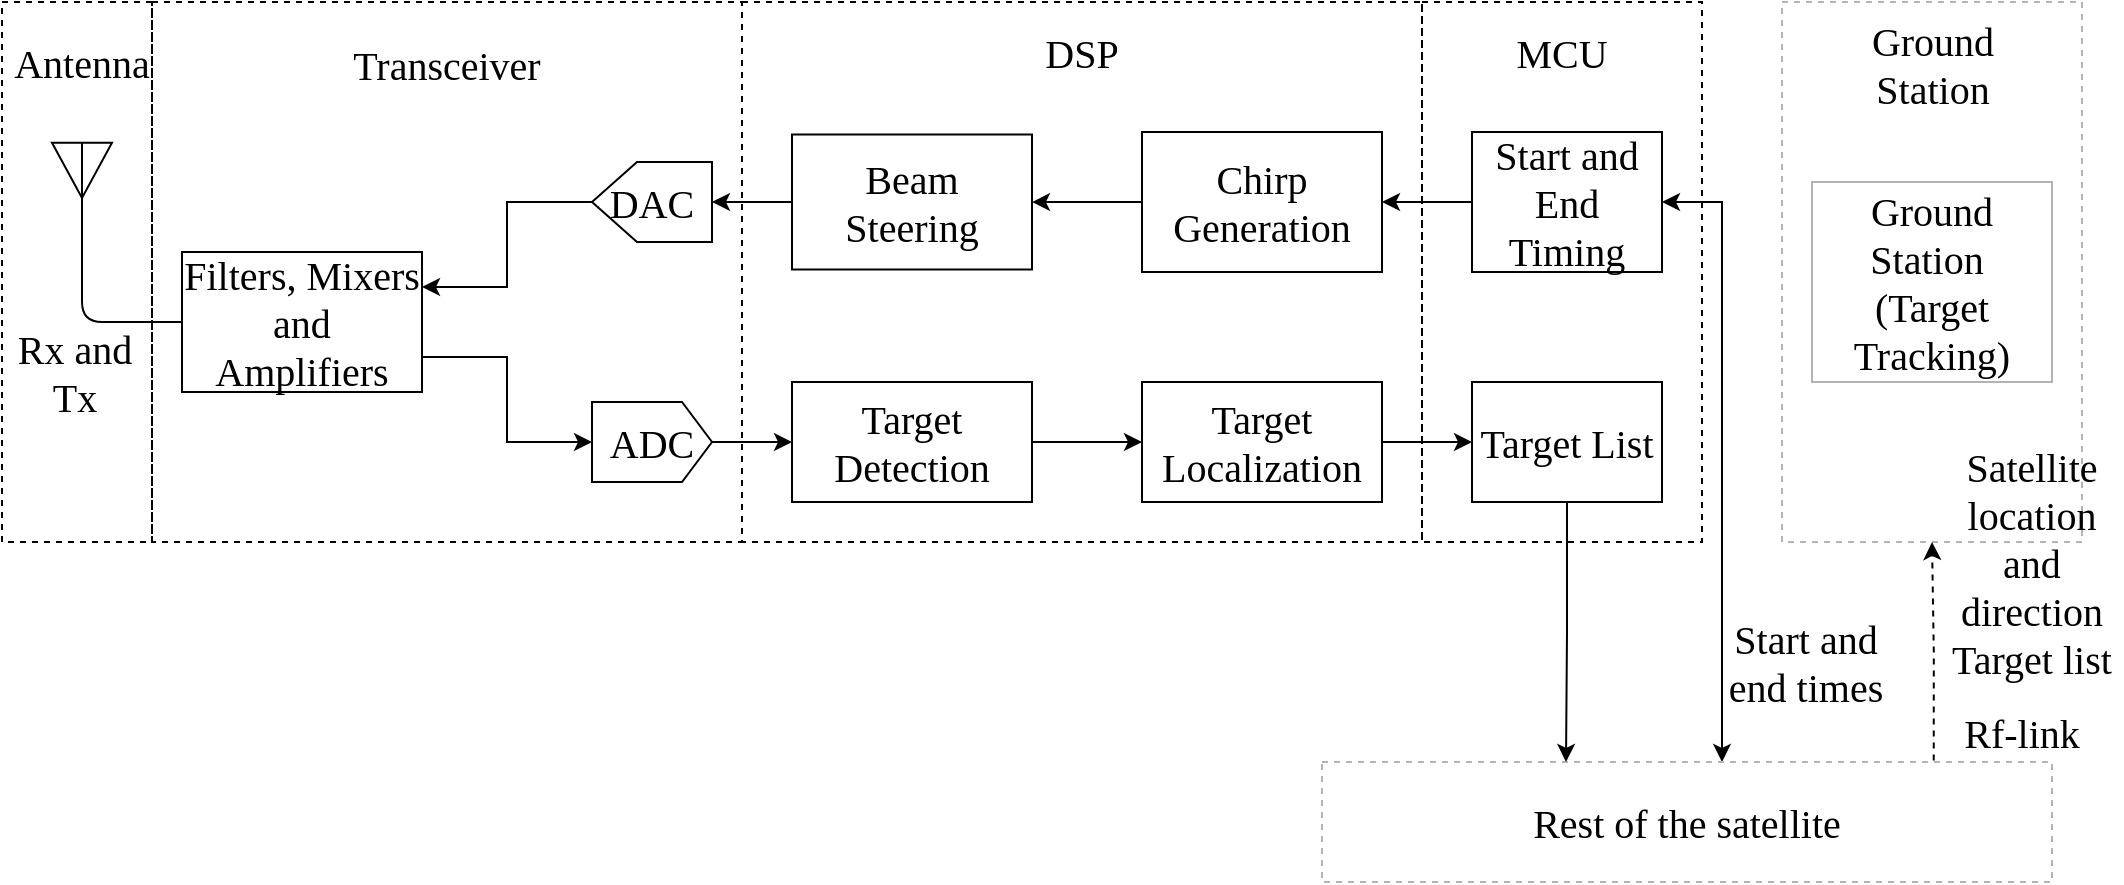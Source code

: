<mxfile version="28.2.5">
  <diagram name="Page-1" id="DmDMtnHoKGEEPrb4R5d2">
    <mxGraphModel dx="1226" dy="675" grid="1" gridSize="10" guides="1" tooltips="1" connect="1" arrows="1" fold="1" page="1" pageScale="1" pageWidth="1169" pageHeight="1654" math="0" shadow="0">
      <root>
        <mxCell id="0" />
        <mxCell id="1" parent="0" />
        <mxCell id="UD4fD5zQZRy7qfz5CYqL-32" value="" style="rounded=0;whiteSpace=wrap;html=1;fillColor=none;dashed=1;fontFamily=modern;fontSource=https%3A%2F%2Fsourceforge.net%2Fprojects%2Fcm-unicode%2F;strokeColor=#B3B3B3;fontSize=20;" parent="1" vertex="1">
          <mxGeometry x="950" y="130" width="150" height="270" as="geometry" />
        </mxCell>
        <mxCell id="UD4fD5zQZRy7qfz5CYqL-31" value="" style="rounded=0;whiteSpace=wrap;html=1;fillColor=none;dashed=1;fontFamily=modern;fontSource=https%3A%2F%2Fsourceforge.net%2Fprojects%2Fcm-unicode%2F;fontSize=20;" parent="1" vertex="1">
          <mxGeometry x="770" y="130" width="140" height="270" as="geometry" />
        </mxCell>
        <mxCell id="UD4fD5zQZRy7qfz5CYqL-30" value="" style="rounded=0;whiteSpace=wrap;html=1;fillColor=none;dashed=1;fontFamily=modern;fontSource=https%3A%2F%2Fsourceforge.net%2Fprojects%2Fcm-unicode%2F;fontSize=20;" parent="1" vertex="1">
          <mxGeometry x="430" y="130" width="340" height="270" as="geometry" />
        </mxCell>
        <mxCell id="UD4fD5zQZRy7qfz5CYqL-29" value="" style="rounded=0;whiteSpace=wrap;html=1;fillColor=none;dashed=1;fontFamily=modern;fontSource=https%3A%2F%2Fsourceforge.net%2Fprojects%2Fcm-unicode%2F;fontSize=20;" parent="1" vertex="1">
          <mxGeometry x="135" y="130" width="295" height="270" as="geometry" />
        </mxCell>
        <mxCell id="UD4fD5zQZRy7qfz5CYqL-28" value="" style="rounded=0;whiteSpace=wrap;html=1;fillColor=none;dashed=1;fontFamily=modern;fontSource=https%3A%2F%2Fsourceforge.net%2Fprojects%2Fcm-unicode%2F;fontSize=20;" parent="1" vertex="1">
          <mxGeometry x="60" y="130" width="75" height="270" as="geometry" />
        </mxCell>
        <mxCell id="UD4fD5zQZRy7qfz5CYqL-1" value="" style="verticalLabelPosition=bottom;shadow=0;dashed=0;align=center;html=1;verticalAlign=top;shape=mxgraph.electrical.radio.aerial_-_antenna_2;fontFamily=modern;fontSource=https%3A%2F%2Fsourceforge.net%2Fprojects%2Fcm-unicode%2F;fontSize=20;" parent="1" vertex="1">
          <mxGeometry x="85" y="200" width="30" height="70" as="geometry" />
        </mxCell>
        <mxCell id="UD4fD5zQZRy7qfz5CYqL-16" style="edgeStyle=orthogonalEdgeStyle;rounded=0;orthogonalLoop=1;jettySize=auto;html=1;exitX=1;exitY=0.75;exitDx=0;exitDy=0;entryX=0.5;entryY=0;entryDx=0;entryDy=0;fontFamily=modern;fontSource=https%3A%2F%2Fsourceforge.net%2Fprojects%2Fcm-unicode%2F;fontSize=20;" parent="1" source="UD4fD5zQZRy7qfz5CYqL-2" target="UD4fD5zQZRy7qfz5CYqL-7" edge="1">
          <mxGeometry relative="1" as="geometry" />
        </mxCell>
        <mxCell id="UD4fD5zQZRy7qfz5CYqL-2" value="Filters, Mixers and Amplifiers" style="rounded=0;whiteSpace=wrap;html=1;fontFamily=modern;fontSource=https%3A%2F%2Fsourceforge.net%2Fprojects%2Fcm-unicode%2F;fontSize=20;" parent="1" vertex="1">
          <mxGeometry x="150" y="255" width="120" height="70" as="geometry" />
        </mxCell>
        <mxCell id="UD4fD5zQZRy7qfz5CYqL-11" style="edgeStyle=orthogonalEdgeStyle;rounded=0;orthogonalLoop=1;jettySize=auto;html=1;exitX=0;exitY=0.5;exitDx=0;exitDy=0;entryX=0.5;entryY=0;entryDx=0;entryDy=0;fontFamily=modern;fontSource=https%3A%2F%2Fsourceforge.net%2Fprojects%2Fcm-unicode%2F;fontSize=20;" parent="1" source="UD4fD5zQZRy7qfz5CYqL-3" target="UD4fD5zQZRy7qfz5CYqL-6" edge="1">
          <mxGeometry relative="1" as="geometry" />
        </mxCell>
        <mxCell id="UD4fD5zQZRy7qfz5CYqL-3" value="Beam Steering" style="rounded=0;whiteSpace=wrap;html=1;fontFamily=modern;fontSource=https%3A%2F%2Fsourceforge.net%2Fprojects%2Fcm-unicode%2F;fontSize=20;" parent="1" vertex="1">
          <mxGeometry x="455" y="196.25" width="120" height="67.5" as="geometry" />
        </mxCell>
        <mxCell id="UD4fD5zQZRy7qfz5CYqL-17" style="edgeStyle=orthogonalEdgeStyle;rounded=0;orthogonalLoop=1;jettySize=auto;html=1;exitX=0;exitY=0.5;exitDx=0;exitDy=0;fontFamily=modern;fontSource=https%3A%2F%2Fsourceforge.net%2Fprojects%2Fcm-unicode%2F;fontSize=20;" parent="1" source="UD4fD5zQZRy7qfz5CYqL-4" target="UD4fD5zQZRy7qfz5CYqL-3" edge="1">
          <mxGeometry relative="1" as="geometry" />
        </mxCell>
        <mxCell id="UD4fD5zQZRy7qfz5CYqL-4" value="Chirp Generation" style="rounded=0;whiteSpace=wrap;html=1;fontFamily=modern;fontSource=https%3A%2F%2Fsourceforge.net%2Fprojects%2Fcm-unicode%2F;fontSize=20;" parent="1" vertex="1">
          <mxGeometry x="630" y="195" width="120" height="70" as="geometry" />
        </mxCell>
        <mxCell id="UD4fD5zQZRy7qfz5CYqL-20" style="edgeStyle=orthogonalEdgeStyle;rounded=0;orthogonalLoop=1;jettySize=auto;html=1;exitX=1;exitY=0.5;exitDx=0;exitDy=0;entryX=0;entryY=0.5;entryDx=0;entryDy=0;fontFamily=modern;fontSource=https%3A%2F%2Fsourceforge.net%2Fprojects%2Fcm-unicode%2F;fontSize=20;" parent="1" source="UD4fD5zQZRy7qfz5CYqL-5" target="UD4fD5zQZRy7qfz5CYqL-19" edge="1">
          <mxGeometry relative="1" as="geometry" />
        </mxCell>
        <mxCell id="UD4fD5zQZRy7qfz5CYqL-5" value="Target Detection" style="rounded=0;whiteSpace=wrap;html=1;fontFamily=modern;fontSource=https%3A%2F%2Fsourceforge.net%2Fprojects%2Fcm-unicode%2F;fontSize=20;" parent="1" vertex="1">
          <mxGeometry x="455" y="320" width="120" height="60" as="geometry" />
        </mxCell>
        <mxCell id="UD4fD5zQZRy7qfz5CYqL-15" style="edgeStyle=orthogonalEdgeStyle;rounded=0;orthogonalLoop=1;jettySize=auto;html=1;exitX=0.5;exitY=1;exitDx=0;exitDy=0;entryX=1;entryY=0.25;entryDx=0;entryDy=0;fontFamily=modern;fontSource=https%3A%2F%2Fsourceforge.net%2Fprojects%2Fcm-unicode%2F;fontSize=20;" parent="1" source="UD4fD5zQZRy7qfz5CYqL-6" target="UD4fD5zQZRy7qfz5CYqL-2" edge="1">
          <mxGeometry relative="1" as="geometry" />
        </mxCell>
        <mxCell id="UD4fD5zQZRy7qfz5CYqL-6" value="" style="shape=offPageConnector;whiteSpace=wrap;html=1;direction=south;fontFamily=modern;fontSource=https%3A%2F%2Fsourceforge.net%2Fprojects%2Fcm-unicode%2F;fontSize=20;" parent="1" vertex="1">
          <mxGeometry x="355" y="210" width="60" height="40" as="geometry" />
        </mxCell>
        <mxCell id="UD4fD5zQZRy7qfz5CYqL-18" style="edgeStyle=orthogonalEdgeStyle;rounded=0;orthogonalLoop=1;jettySize=auto;html=1;exitX=0.5;exitY=1;exitDx=0;exitDy=0;entryX=0;entryY=0.5;entryDx=0;entryDy=0;fontFamily=modern;fontSource=https%3A%2F%2Fsourceforge.net%2Fprojects%2Fcm-unicode%2F;fontSize=20;" parent="1" source="UD4fD5zQZRy7qfz5CYqL-7" target="UD4fD5zQZRy7qfz5CYqL-5" edge="1">
          <mxGeometry relative="1" as="geometry" />
        </mxCell>
        <mxCell id="UD4fD5zQZRy7qfz5CYqL-7" value="" style="shape=offPageConnector;whiteSpace=wrap;html=1;direction=north;size=0.25;fontFamily=modern;fontSource=https%3A%2F%2Fsourceforge.net%2Fprojects%2Fcm-unicode%2F;fontSize=20;" parent="1" vertex="1">
          <mxGeometry x="355" y="330" width="60" height="40" as="geometry" />
        </mxCell>
        <mxCell id="UD4fD5zQZRy7qfz5CYqL-8" value="DAC" style="text;html=1;align=center;verticalAlign=middle;whiteSpace=wrap;rounded=0;fontFamily=modern;fontSource=https%3A%2F%2Fsourceforge.net%2Fprojects%2Fcm-unicode%2F;fontSize=20;" parent="1" vertex="1">
          <mxGeometry x="355" y="215" width="60" height="30" as="geometry" />
        </mxCell>
        <mxCell id="UD4fD5zQZRy7qfz5CYqL-9" value="ADC" style="text;html=1;align=center;verticalAlign=middle;whiteSpace=wrap;rounded=0;fontFamily=modern;fontSource=https%3A%2F%2Fsourceforge.net%2Fprojects%2Fcm-unicode%2F;fontSize=20;" parent="1" vertex="1">
          <mxGeometry x="355" y="335" width="60" height="30" as="geometry" />
        </mxCell>
        <mxCell id="UD4fD5zQZRy7qfz5CYqL-19" value="Target Localization" style="rounded=0;whiteSpace=wrap;html=1;fontFamily=modern;fontSource=https%3A%2F%2Fsourceforge.net%2Fprojects%2Fcm-unicode%2F;fontSize=20;" parent="1" vertex="1">
          <mxGeometry x="630" y="320" width="120" height="60" as="geometry" />
        </mxCell>
        <mxCell id="UD4fD5zQZRy7qfz5CYqL-22" style="edgeStyle=orthogonalEdgeStyle;rounded=1;orthogonalLoop=1;jettySize=auto;html=1;exitX=0;exitY=0.5;exitDx=0;exitDy=0;entryX=0.5;entryY=1;entryDx=0;entryDy=0;entryPerimeter=0;curved=0;endArrow=none;startFill=0;fontFamily=modern;fontSource=https%3A%2F%2Fsourceforge.net%2Fprojects%2Fcm-unicode%2F;fontSize=20;" parent="1" source="UD4fD5zQZRy7qfz5CYqL-2" target="UD4fD5zQZRy7qfz5CYqL-1" edge="1">
          <mxGeometry relative="1" as="geometry" />
        </mxCell>
        <mxCell id="UD4fD5zQZRy7qfz5CYqL-26" value="Ground Station&amp;nbsp;&lt;br&gt;(Target Tracking)" style="rounded=0;whiteSpace=wrap;html=1;fontFamily=modern;fontSource=https%3A%2F%2Fsourceforge.net%2Fprojects%2Fcm-unicode%2F;strokeColor=#B3B3B3;fontSize=20;" parent="1" vertex="1">
          <mxGeometry x="965" y="220" width="120" height="100" as="geometry" />
        </mxCell>
        <mxCell id="UD4fD5zQZRy7qfz5CYqL-33" value="Antenna" style="text;html=1;align=center;verticalAlign=middle;whiteSpace=wrap;rounded=0;fontFamily=modern;fontSource=https%3A%2F%2Fsourceforge.net%2Fprojects%2Fcm-unicode%2F;fontSize=20;" parent="1" vertex="1">
          <mxGeometry x="65" y="140" width="70" height="40" as="geometry" />
        </mxCell>
        <mxCell id="UD4fD5zQZRy7qfz5CYqL-34" value="Transceiver" style="text;html=1;align=center;verticalAlign=middle;whiteSpace=wrap;rounded=0;fontFamily=modern;fontSource=https%3A%2F%2Fsourceforge.net%2Fprojects%2Fcm-unicode%2F;fontSize=20;" parent="1" vertex="1">
          <mxGeometry x="229" y="141" width="107" height="39" as="geometry" />
        </mxCell>
        <mxCell id="UD4fD5zQZRy7qfz5CYqL-35" value="DSP" style="text;html=1;align=center;verticalAlign=middle;whiteSpace=wrap;rounded=0;fontFamily=modern;fontSource=https%3A%2F%2Fsourceforge.net%2Fprojects%2Fcm-unicode%2F;fontSize=20;" parent="1" vertex="1">
          <mxGeometry x="570" y="140" width="60" height="30" as="geometry" />
        </mxCell>
        <mxCell id="UD4fD5zQZRy7qfz5CYqL-36" value="MCU" style="text;html=1;align=center;verticalAlign=middle;whiteSpace=wrap;rounded=0;fontFamily=modern;fontSource=https%3A%2F%2Fsourceforge.net%2Fprojects%2Fcm-unicode%2F;fontSize=20;" parent="1" vertex="1">
          <mxGeometry x="810" y="140" width="60" height="30" as="geometry" />
        </mxCell>
        <mxCell id="UD4fD5zQZRy7qfz5CYqL-37" value="Ground Station" style="text;html=1;align=center;verticalAlign=middle;whiteSpace=wrap;rounded=0;fontFamily=modern;fontSource=https%3A%2F%2Fsourceforge.net%2Fprojects%2Fcm-unicode%2F;fontSize=20;" parent="1" vertex="1">
          <mxGeometry x="975.75" y="136.5" width="98.5" height="48" as="geometry" />
        </mxCell>
        <mxCell id="WBVSRewkK7RVORoQDDOq-11" style="edgeStyle=orthogonalEdgeStyle;rounded=0;orthogonalLoop=1;jettySize=auto;html=1;exitX=0.838;exitY=-0.013;exitDx=0;exitDy=0;entryX=0.5;entryY=1;entryDx=0;entryDy=0;dashed=1;fontFamily=modern;fontSource=https%3A%2F%2Fsourceforge.net%2Fprojects%2Fcm-unicode%2F;exitPerimeter=0;fontSize=20;" parent="1" source="WBVSRewkK7RVORoQDDOq-1" target="UD4fD5zQZRy7qfz5CYqL-32" edge="1">
          <mxGeometry relative="1" as="geometry">
            <Array as="points" />
          </mxGeometry>
        </mxCell>
        <mxCell id="WBVSRewkK7RVORoQDDOq-21" style="edgeStyle=orthogonalEdgeStyle;rounded=0;orthogonalLoop=1;jettySize=auto;html=1;entryX=1;entryY=0.5;entryDx=0;entryDy=0;startArrow=classic;startFill=1;fontFamily=modern;fontSource=https%3A%2F%2Fsourceforge.net%2Fprojects%2Fcm-unicode%2F;fontSize=20;" parent="1" target="WBVSRewkK7RVORoQDDOq-14" edge="1">
          <mxGeometry relative="1" as="geometry">
            <mxPoint x="920" y="510" as="sourcePoint" />
            <Array as="points">
              <mxPoint x="920" y="510" />
              <mxPoint x="920" y="230" />
            </Array>
          </mxGeometry>
        </mxCell>
        <mxCell id="WBVSRewkK7RVORoQDDOq-1" value="Rest of the satellite" style="rounded=0;whiteSpace=wrap;html=1;dashed=1;fontFamily=modern;fontSource=https%3A%2F%2Fsourceforge.net%2Fprojects%2Fcm-unicode%2F;strokeColor=#B3B3B3;fontSize=20;" parent="1" vertex="1">
          <mxGeometry x="720" y="510" width="365" height="60" as="geometry" />
        </mxCell>
        <mxCell id="WBVSRewkK7RVORoQDDOq-6" value="Start and end times" style="text;html=1;align=center;verticalAlign=middle;whiteSpace=wrap;rounded=0;fontFamily=modern;fontSource=https%3A%2F%2Fsourceforge.net%2Fprojects%2Fcm-unicode%2F;fontSize=20;" parent="1" vertex="1">
          <mxGeometry x="920" y="430" width="83.5" height="60" as="geometry" />
        </mxCell>
        <mxCell id="WBVSRewkK7RVORoQDDOq-9" value="&lt;div&gt;Satellite location and direction&lt;br&gt;Target list&lt;/div&gt;" style="text;html=1;align=center;verticalAlign=middle;whiteSpace=wrap;rounded=0;fontFamily=modern;fontSource=https%3A%2F%2Fsourceforge.net%2Fprojects%2Fcm-unicode%2F;fontSize=20;" parent="1" vertex="1">
          <mxGeometry x="1030" y="335" width="90" height="150" as="geometry" />
        </mxCell>
        <mxCell id="WBVSRewkK7RVORoQDDOq-15" style="edgeStyle=orthogonalEdgeStyle;rounded=0;orthogonalLoop=1;jettySize=auto;html=1;exitX=0;exitY=0.5;exitDx=0;exitDy=0;entryX=1;entryY=0.5;entryDx=0;entryDy=0;fontFamily=modern;fontSource=https%3A%2F%2Fsourceforge.net%2Fprojects%2Fcm-unicode%2F;fontSize=20;" parent="1" source="WBVSRewkK7RVORoQDDOq-14" target="UD4fD5zQZRy7qfz5CYqL-4" edge="1">
          <mxGeometry relative="1" as="geometry" />
        </mxCell>
        <mxCell id="WBVSRewkK7RVORoQDDOq-14" value="Start and End Timing" style="rounded=0;whiteSpace=wrap;html=1;fontFamily=modern;fontSource=https%3A%2F%2Fsourceforge.net%2Fprojects%2Fcm-unicode%2F;fontSize=20;" parent="1" vertex="1">
          <mxGeometry x="795" y="195" width="95" height="70" as="geometry" />
        </mxCell>
        <mxCell id="WBVSRewkK7RVORoQDDOq-19" style="edgeStyle=orthogonalEdgeStyle;rounded=0;orthogonalLoop=1;jettySize=auto;html=1;exitX=0.5;exitY=1;exitDx=0;exitDy=0;fontFamily=modern;fontSource=https%3A%2F%2Fsourceforge.net%2Fprojects%2Fcm-unicode%2F;fontSize=20;" parent="1" source="WBVSRewkK7RVORoQDDOq-17" target="WBVSRewkK7RVORoQDDOq-1" edge="1">
          <mxGeometry relative="1" as="geometry">
            <Array as="points">
              <mxPoint x="842" y="445" />
              <mxPoint x="842" y="445" />
            </Array>
          </mxGeometry>
        </mxCell>
        <mxCell id="WBVSRewkK7RVORoQDDOq-17" value="Target List" style="rounded=0;whiteSpace=wrap;html=1;fontFamily=modern;fontSource=https%3A%2F%2Fsourceforge.net%2Fprojects%2Fcm-unicode%2F;fontSize=20;" parent="1" vertex="1">
          <mxGeometry x="795" y="320" width="95" height="60" as="geometry" />
        </mxCell>
        <mxCell id="WBVSRewkK7RVORoQDDOq-18" style="edgeStyle=orthogonalEdgeStyle;rounded=0;orthogonalLoop=1;jettySize=auto;html=1;exitX=1;exitY=0.5;exitDx=0;exitDy=0;entryX=0;entryY=0.5;entryDx=0;entryDy=0;jumpStyle=arc;fontFamily=modern;fontSource=https%3A%2F%2Fsourceforge.net%2Fprojects%2Fcm-unicode%2F;fontSize=20;" parent="1" source="UD4fD5zQZRy7qfz5CYqL-19" target="WBVSRewkK7RVORoQDDOq-17" edge="1">
          <mxGeometry relative="1" as="geometry" />
        </mxCell>
        <mxCell id="WBVSRewkK7RVORoQDDOq-23" value="Rf-link" style="text;html=1;align=center;verticalAlign=middle;whiteSpace=wrap;rounded=0;fontFamily=modern;fontSource=https%3A%2F%2Fsourceforge.net%2Fprojects%2Fcm-unicode%2F;fontSize=20;" parent="1" vertex="1">
          <mxGeometry x="1040" y="480" width="60" height="30" as="geometry" />
        </mxCell>
        <mxCell id="WBVSRewkK7RVORoQDDOq-24" value="Rx and Tx" style="text;html=1;align=center;verticalAlign=middle;whiteSpace=wrap;rounded=0;fontFamily=modern;fontSource=https%3A%2F%2Fsourceforge.net%2Fprojects%2Fcm-unicode%2F;fontSize=20;" parent="1" vertex="1">
          <mxGeometry x="63" y="290" width="67" height="50" as="geometry" />
        </mxCell>
      </root>
    </mxGraphModel>
  </diagram>
</mxfile>
